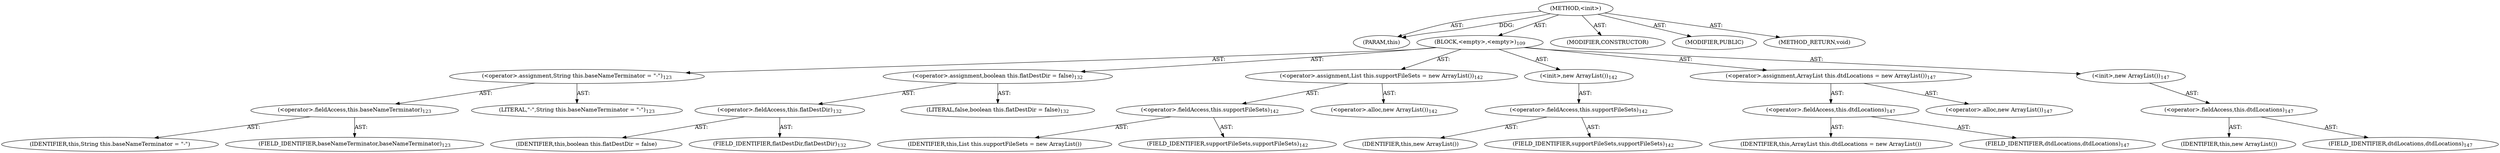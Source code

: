 digraph "&lt;init&gt;" {  
"111669149697" [label = <(METHOD,&lt;init&gt;)> ]
"115964117008" [label = <(PARAM,this)> ]
"25769803777" [label = <(BLOCK,&lt;empty&gt;,&lt;empty&gt;)<SUB>109</SUB>> ]
"30064771072" [label = <(&lt;operator&gt;.assignment,String this.baseNameTerminator = &quot;-&quot;)<SUB>123</SUB>> ]
"30064771073" [label = <(&lt;operator&gt;.fieldAccess,this.baseNameTerminator)<SUB>123</SUB>> ]
"68719476758" [label = <(IDENTIFIER,this,String this.baseNameTerminator = &quot;-&quot;)> ]
"55834574848" [label = <(FIELD_IDENTIFIER,baseNameTerminator,baseNameTerminator)<SUB>123</SUB>> ]
"90194313216" [label = <(LITERAL,&quot;-&quot;,String this.baseNameTerminator = &quot;-&quot;)<SUB>123</SUB>> ]
"30064771074" [label = <(&lt;operator&gt;.assignment,boolean this.flatDestDir = false)<SUB>132</SUB>> ]
"30064771075" [label = <(&lt;operator&gt;.fieldAccess,this.flatDestDir)<SUB>132</SUB>> ]
"68719476759" [label = <(IDENTIFIER,this,boolean this.flatDestDir = false)> ]
"55834574849" [label = <(FIELD_IDENTIFIER,flatDestDir,flatDestDir)<SUB>132</SUB>> ]
"90194313217" [label = <(LITERAL,false,boolean this.flatDestDir = false)<SUB>132</SUB>> ]
"30064771076" [label = <(&lt;operator&gt;.assignment,List this.supportFileSets = new ArrayList())<SUB>142</SUB>> ]
"30064771077" [label = <(&lt;operator&gt;.fieldAccess,this.supportFileSets)<SUB>142</SUB>> ]
"68719476760" [label = <(IDENTIFIER,this,List this.supportFileSets = new ArrayList())> ]
"55834574850" [label = <(FIELD_IDENTIFIER,supportFileSets,supportFileSets)<SUB>142</SUB>> ]
"30064771078" [label = <(&lt;operator&gt;.alloc,new ArrayList())<SUB>142</SUB>> ]
"30064771079" [label = <(&lt;init&gt;,new ArrayList())<SUB>142</SUB>> ]
"30064771080" [label = <(&lt;operator&gt;.fieldAccess,this.supportFileSets)<SUB>142</SUB>> ]
"68719476761" [label = <(IDENTIFIER,this,new ArrayList())> ]
"55834574851" [label = <(FIELD_IDENTIFIER,supportFileSets,supportFileSets)<SUB>142</SUB>> ]
"30064771081" [label = <(&lt;operator&gt;.assignment,ArrayList this.dtdLocations = new ArrayList())<SUB>147</SUB>> ]
"30064771082" [label = <(&lt;operator&gt;.fieldAccess,this.dtdLocations)<SUB>147</SUB>> ]
"68719476762" [label = <(IDENTIFIER,this,ArrayList this.dtdLocations = new ArrayList())> ]
"55834574852" [label = <(FIELD_IDENTIFIER,dtdLocations,dtdLocations)<SUB>147</SUB>> ]
"30064771083" [label = <(&lt;operator&gt;.alloc,new ArrayList())<SUB>147</SUB>> ]
"30064771084" [label = <(&lt;init&gt;,new ArrayList())<SUB>147</SUB>> ]
"30064771085" [label = <(&lt;operator&gt;.fieldAccess,this.dtdLocations)<SUB>147</SUB>> ]
"68719476763" [label = <(IDENTIFIER,this,new ArrayList())> ]
"55834574853" [label = <(FIELD_IDENTIFIER,dtdLocations,dtdLocations)<SUB>147</SUB>> ]
"133143986190" [label = <(MODIFIER,CONSTRUCTOR)> ]
"133143986191" [label = <(MODIFIER,PUBLIC)> ]
"128849018881" [label = <(METHOD_RETURN,void)> ]
  "111669149697" -> "115964117008"  [ label = "AST: "] 
  "111669149697" -> "25769803777"  [ label = "AST: "] 
  "111669149697" -> "133143986190"  [ label = "AST: "] 
  "111669149697" -> "133143986191"  [ label = "AST: "] 
  "111669149697" -> "128849018881"  [ label = "AST: "] 
  "25769803777" -> "30064771072"  [ label = "AST: "] 
  "25769803777" -> "30064771074"  [ label = "AST: "] 
  "25769803777" -> "30064771076"  [ label = "AST: "] 
  "25769803777" -> "30064771079"  [ label = "AST: "] 
  "25769803777" -> "30064771081"  [ label = "AST: "] 
  "25769803777" -> "30064771084"  [ label = "AST: "] 
  "30064771072" -> "30064771073"  [ label = "AST: "] 
  "30064771072" -> "90194313216"  [ label = "AST: "] 
  "30064771073" -> "68719476758"  [ label = "AST: "] 
  "30064771073" -> "55834574848"  [ label = "AST: "] 
  "30064771074" -> "30064771075"  [ label = "AST: "] 
  "30064771074" -> "90194313217"  [ label = "AST: "] 
  "30064771075" -> "68719476759"  [ label = "AST: "] 
  "30064771075" -> "55834574849"  [ label = "AST: "] 
  "30064771076" -> "30064771077"  [ label = "AST: "] 
  "30064771076" -> "30064771078"  [ label = "AST: "] 
  "30064771077" -> "68719476760"  [ label = "AST: "] 
  "30064771077" -> "55834574850"  [ label = "AST: "] 
  "30064771079" -> "30064771080"  [ label = "AST: "] 
  "30064771080" -> "68719476761"  [ label = "AST: "] 
  "30064771080" -> "55834574851"  [ label = "AST: "] 
  "30064771081" -> "30064771082"  [ label = "AST: "] 
  "30064771081" -> "30064771083"  [ label = "AST: "] 
  "30064771082" -> "68719476762"  [ label = "AST: "] 
  "30064771082" -> "55834574852"  [ label = "AST: "] 
  "30064771084" -> "30064771085"  [ label = "AST: "] 
  "30064771085" -> "68719476763"  [ label = "AST: "] 
  "30064771085" -> "55834574853"  [ label = "AST: "] 
  "111669149697" -> "115964117008"  [ label = "DDG: "] 
}
